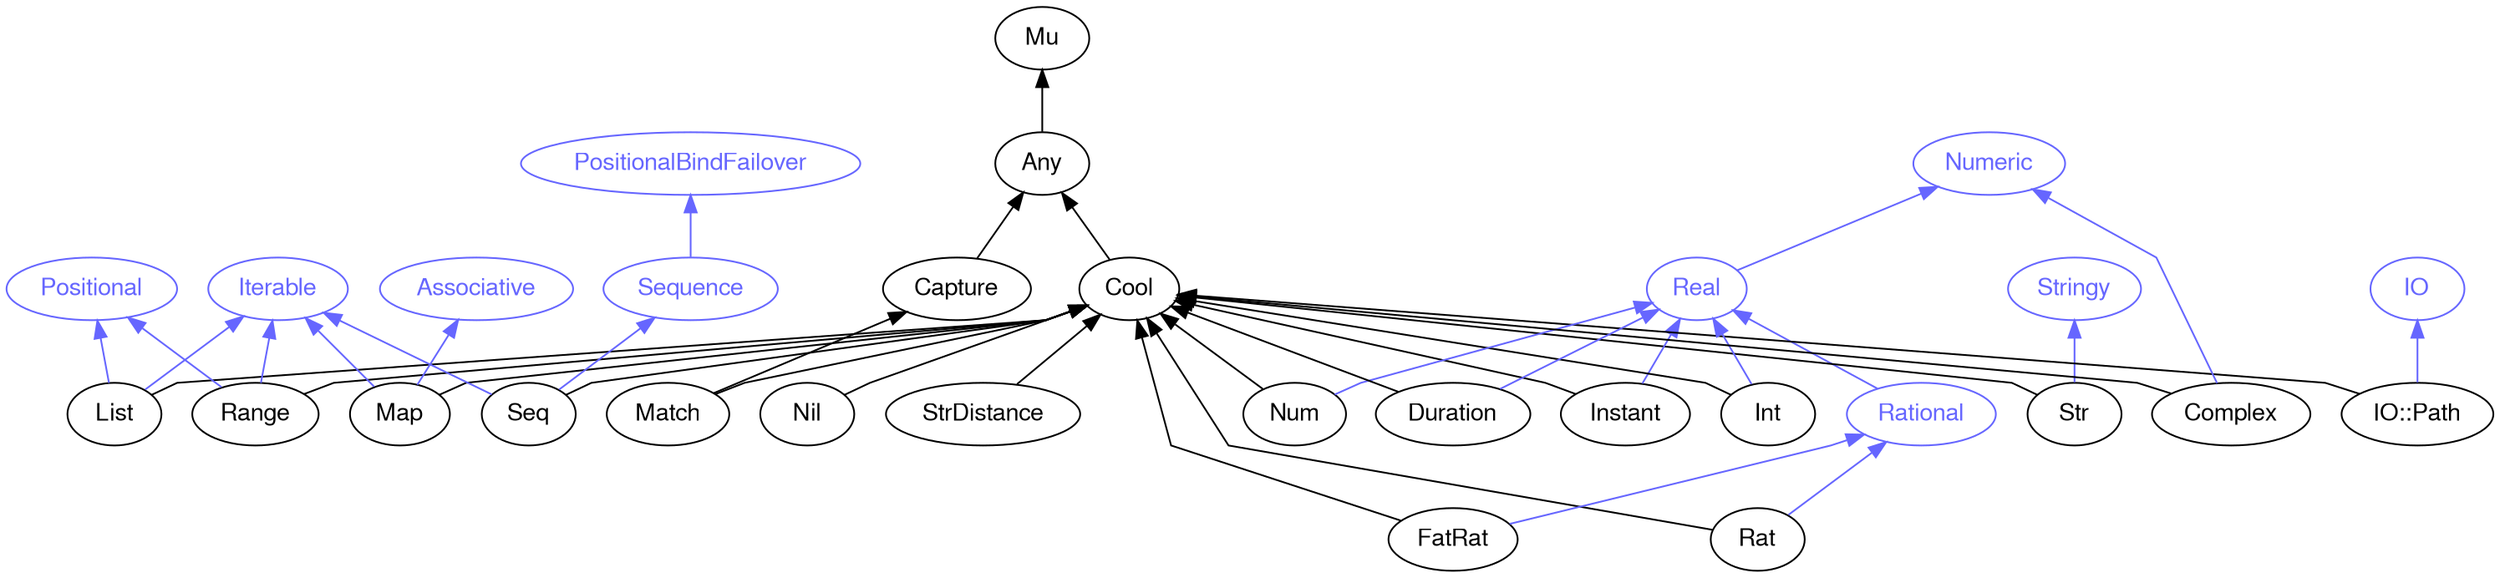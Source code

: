 digraph "perl6-type-graph" {
    rankdir=BT;
    splines=polyline;
    overlap=false; 
    // Types
    "Cool" [color="#000000", fontcolor="#000000", href="/type/Cool", fontname="FreeSans"];
    "Mu" [color="#000000", fontcolor="#000000", href="/type/Mu", fontname="FreeSans"];
    "Any" [color="#000000", fontcolor="#000000", href="/type/Any", fontname="FreeSans"];
    "Positional" [color="#6666FF", fontcolor="#6666FF", href="/type/Positional", fontname="FreeSans"];
    "Iterable" [color="#6666FF", fontcolor="#6666FF", href="/type/Iterable", fontname="FreeSans"];
    "List" [color="#000000", fontcolor="#000000", href="/type/List", fontname="FreeSans"];
    "Capture" [color="#000000", fontcolor="#000000", href="/type/Capture", fontname="FreeSans"];
    "Match" [color="#000000", fontcolor="#000000", href="/type/Match", fontname="FreeSans"];
    "Numeric" [color="#6666FF", fontcolor="#6666FF", href="/type/Numeric", fontname="FreeSans"];
    "Real" [color="#6666FF", fontcolor="#6666FF", href="/type/Real", fontname="FreeSans"];
    "Rational" [color="#6666FF", fontcolor="#6666FF", href="/type/Rational", fontname="FreeSans"];
    "Rat" [color="#000000", fontcolor="#000000", href="/type/Rat", fontname="FreeSans"];
    "Range" [color="#000000", fontcolor="#000000", href="/type/Range", fontname="FreeSans"];
    "Associative" [color="#6666FF", fontcolor="#6666FF", href="/type/Associative", fontname="FreeSans"];
    "Map" [color="#000000", fontcolor="#000000", href="/type/Map", fontname="FreeSans"];
    "Stringy" [color="#6666FF", fontcolor="#6666FF", href="/type/Stringy", fontname="FreeSans"];
    "Str" [color="#000000", fontcolor="#000000", href="/type/Str", fontname="FreeSans"];
    "Instant" [color="#000000", fontcolor="#000000", href="/type/Instant", fontname="FreeSans"];
    "StrDistance" [color="#000000", fontcolor="#000000", href="/type/StrDistance", fontname="FreeSans"];
    "IO" [color="#6666FF", fontcolor="#6666FF", href="/type/IO", fontname="FreeSans"];
    "IO::Path" [color="#000000", fontcolor="#000000", href="/type/IO::Path", fontname="FreeSans"];
    "Int" [color="#000000", fontcolor="#000000", href="/type/Int", fontname="FreeSans"];
    "PositionalBindFailover" [color="#6666FF", fontcolor="#6666FF", href="/type/PositionalBindFailover", fontname="FreeSans"];
    "Sequence" [color="#6666FF", fontcolor="#6666FF", href="/type/Sequence", fontname="FreeSans"];
    "Seq" [color="#000000", fontcolor="#000000", href="/type/Seq", fontname="FreeSans"];
    "Num" [color="#000000", fontcolor="#000000", href="/type/Num", fontname="FreeSans"];
    "FatRat" [color="#000000", fontcolor="#000000", href="/type/FatRat", fontname="FreeSans"];
    "Complex" [color="#000000", fontcolor="#000000", href="/type/Complex", fontname="FreeSans"];
    "Duration" [color="#000000", fontcolor="#000000", href="/type/Duration", fontname="FreeSans"];
    "Nil" [color="#000000", fontcolor="#000000", href="/type/Nil", fontname="FreeSans"];

    // Superclasses
    "Cool" -> "Any" [color="#000000"];
    "Any" -> "Mu" [color="#000000"];
    "List" -> "Cool" [color="#000000"];
    "Capture" -> "Any" [color="#000000"];
    "Match" -> "Capture" [color="#000000"];
    "Match" -> "Cool" [color="#000000"];
    "Rat" -> "Cool" [color="#000000"];
    "Range" -> "Cool" [color="#000000"];
    "Map" -> "Cool" [color="#000000"];
    "Str" -> "Cool" [color="#000000"];
    "Instant" -> "Cool" [color="#000000"];
    "StrDistance" -> "Cool" [color="#000000"];
    "IO::Path" -> "Cool" [color="#000000"];
    "Int" -> "Cool" [color="#000000"];
    "Seq" -> "Cool" [color="#000000"];
    "Num" -> "Cool" [color="#000000"];
    "FatRat" -> "Cool" [color="#000000"];
    "Complex" -> "Cool" [color="#000000"];
    "Duration" -> "Cool" [color="#000000"];
    "Nil" -> "Cool" [color="#000000"];

    // Roles
    "List" -> "Positional" [color="#6666FF"];
    "List" -> "Iterable" [color="#6666FF"];
    "Real" -> "Numeric" [color="#6666FF"];
    "Rational" -> "Real" [color="#6666FF"];
    "Rat" -> "Rational" [color="#6666FF"];
    "Range" -> "Positional" [color="#6666FF"];
    "Range" -> "Iterable" [color="#6666FF"];
    "Map" -> "Iterable" [color="#6666FF"];
    "Map" -> "Associative" [color="#6666FF"];
    "Str" -> "Stringy" [color="#6666FF"];
    "Instant" -> "Real" [color="#6666FF"];
    "IO::Path" -> "IO" [color="#6666FF"];
    "Int" -> "Real" [color="#6666FF"];
    "Sequence" -> "PositionalBindFailover" [color="#6666FF"];
    "Seq" -> "Iterable" [color="#6666FF"];
    "Seq" -> "Sequence" [color="#6666FF"];
    "Num" -> "Real" [color="#6666FF"];
    "FatRat" -> "Rational" [color="#6666FF"];
    "Complex" -> "Numeric" [color="#6666FF"];
    "Duration" -> "Real" [color="#6666FF"];
}
